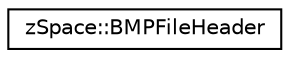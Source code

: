 digraph "Graphical Class Hierarchy"
{
 // LATEX_PDF_SIZE
  edge [fontname="Helvetica",fontsize="10",labelfontname="Helvetica",labelfontsize="10"];
  node [fontname="Helvetica",fontsize="10",shape=record];
  rankdir="LR";
  Node0 [label="zSpace::BMPFileHeader",height=0.2,width=0.4,color="black", fillcolor="white", style="filled",URL="$structz_space_1_1_b_m_p_file_header.html",tooltip="A bitmap file header."];
}
